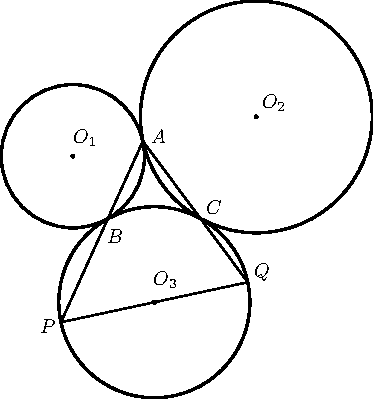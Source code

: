 import graph; size(7cm); real lsf=0.5; pen dps=linewidth(0.7)+fontsize(10); defaultpen(dps); pen ds=black; real xmin=-6.978411212898655,xmax=7.644461188514043,ymin=-3.701245592851265,ymax=6.46242159937151; 
pair O_3=(0.,-1.2209824643156748), O_1=(-1.0226791968570277,0.6113819287658608), O_2=(1.2795222200915684,1.1047108038262743), A=(-0.143407364475297,0.7997973214190888), C=(0.5780539898244477,-0.17029631627746164), B=(-0.5844353473527444,-0.17383246474731412), P=(-1.1725835727227434,-1.4722503727562628), Q=(1.1725835727227434,-0.9697145558750868); 
draw(circle(O_1,0.8992326258586241),linewidth(1.2)); draw(circle(O_2,1.455232226962181),linewidth(1.2)); draw(circle(O_3,1.199202983998681),linewidth(1.2)); draw(A--P,linewidth(0.8)); draw(P--P,linewidth(0.8)); draw(P--Q,linewidth(0.8)); draw(A--Q,linewidth(0.8)); 
dot(O_3,linewidth(2.pt)+ds); label("$O_3$",(-0.04055204434518578,-1.0684169852976406),NE*lsf); dot(O_1,linewidth(2.pt)+ds); label("$O_1$",(-1.0486170517418436,0.7105212630494027),NE*lsf); dot(O_2,linewidth(2.pt)+ds); label("$O_2$",(1.3233006127208808,1.1493260309750069),NE*lsf); dot(A,linewidth(1.pt)+ds); label("$A$",(-0.07613080931212664,0.7461000280163436),NE*lsf); dot(C,linewidth(1.pt)+ds); label("$C$",(0.6235849017043771,-0.14336909615717813),NE*lsf); dot(B,linewidth(1.pt)+ds); label("$B$",(-0.6216718721385532,-0.5110163341489005),NE*lsf); dot(P,linewidth(1.pt)+ds); label("$P$",(-1.4637026430228206,-1.6376772247686946),NE*lsf); dot(Q,linewidth(1.pt)+ds); label("$Q$",(1.2165643178200582,-0.9853998670414453),NE*lsf); 
clip((xmin,ymin)--(xmin,ymax)--(xmax,ymax)--(xmax,ymin)--cycle); 